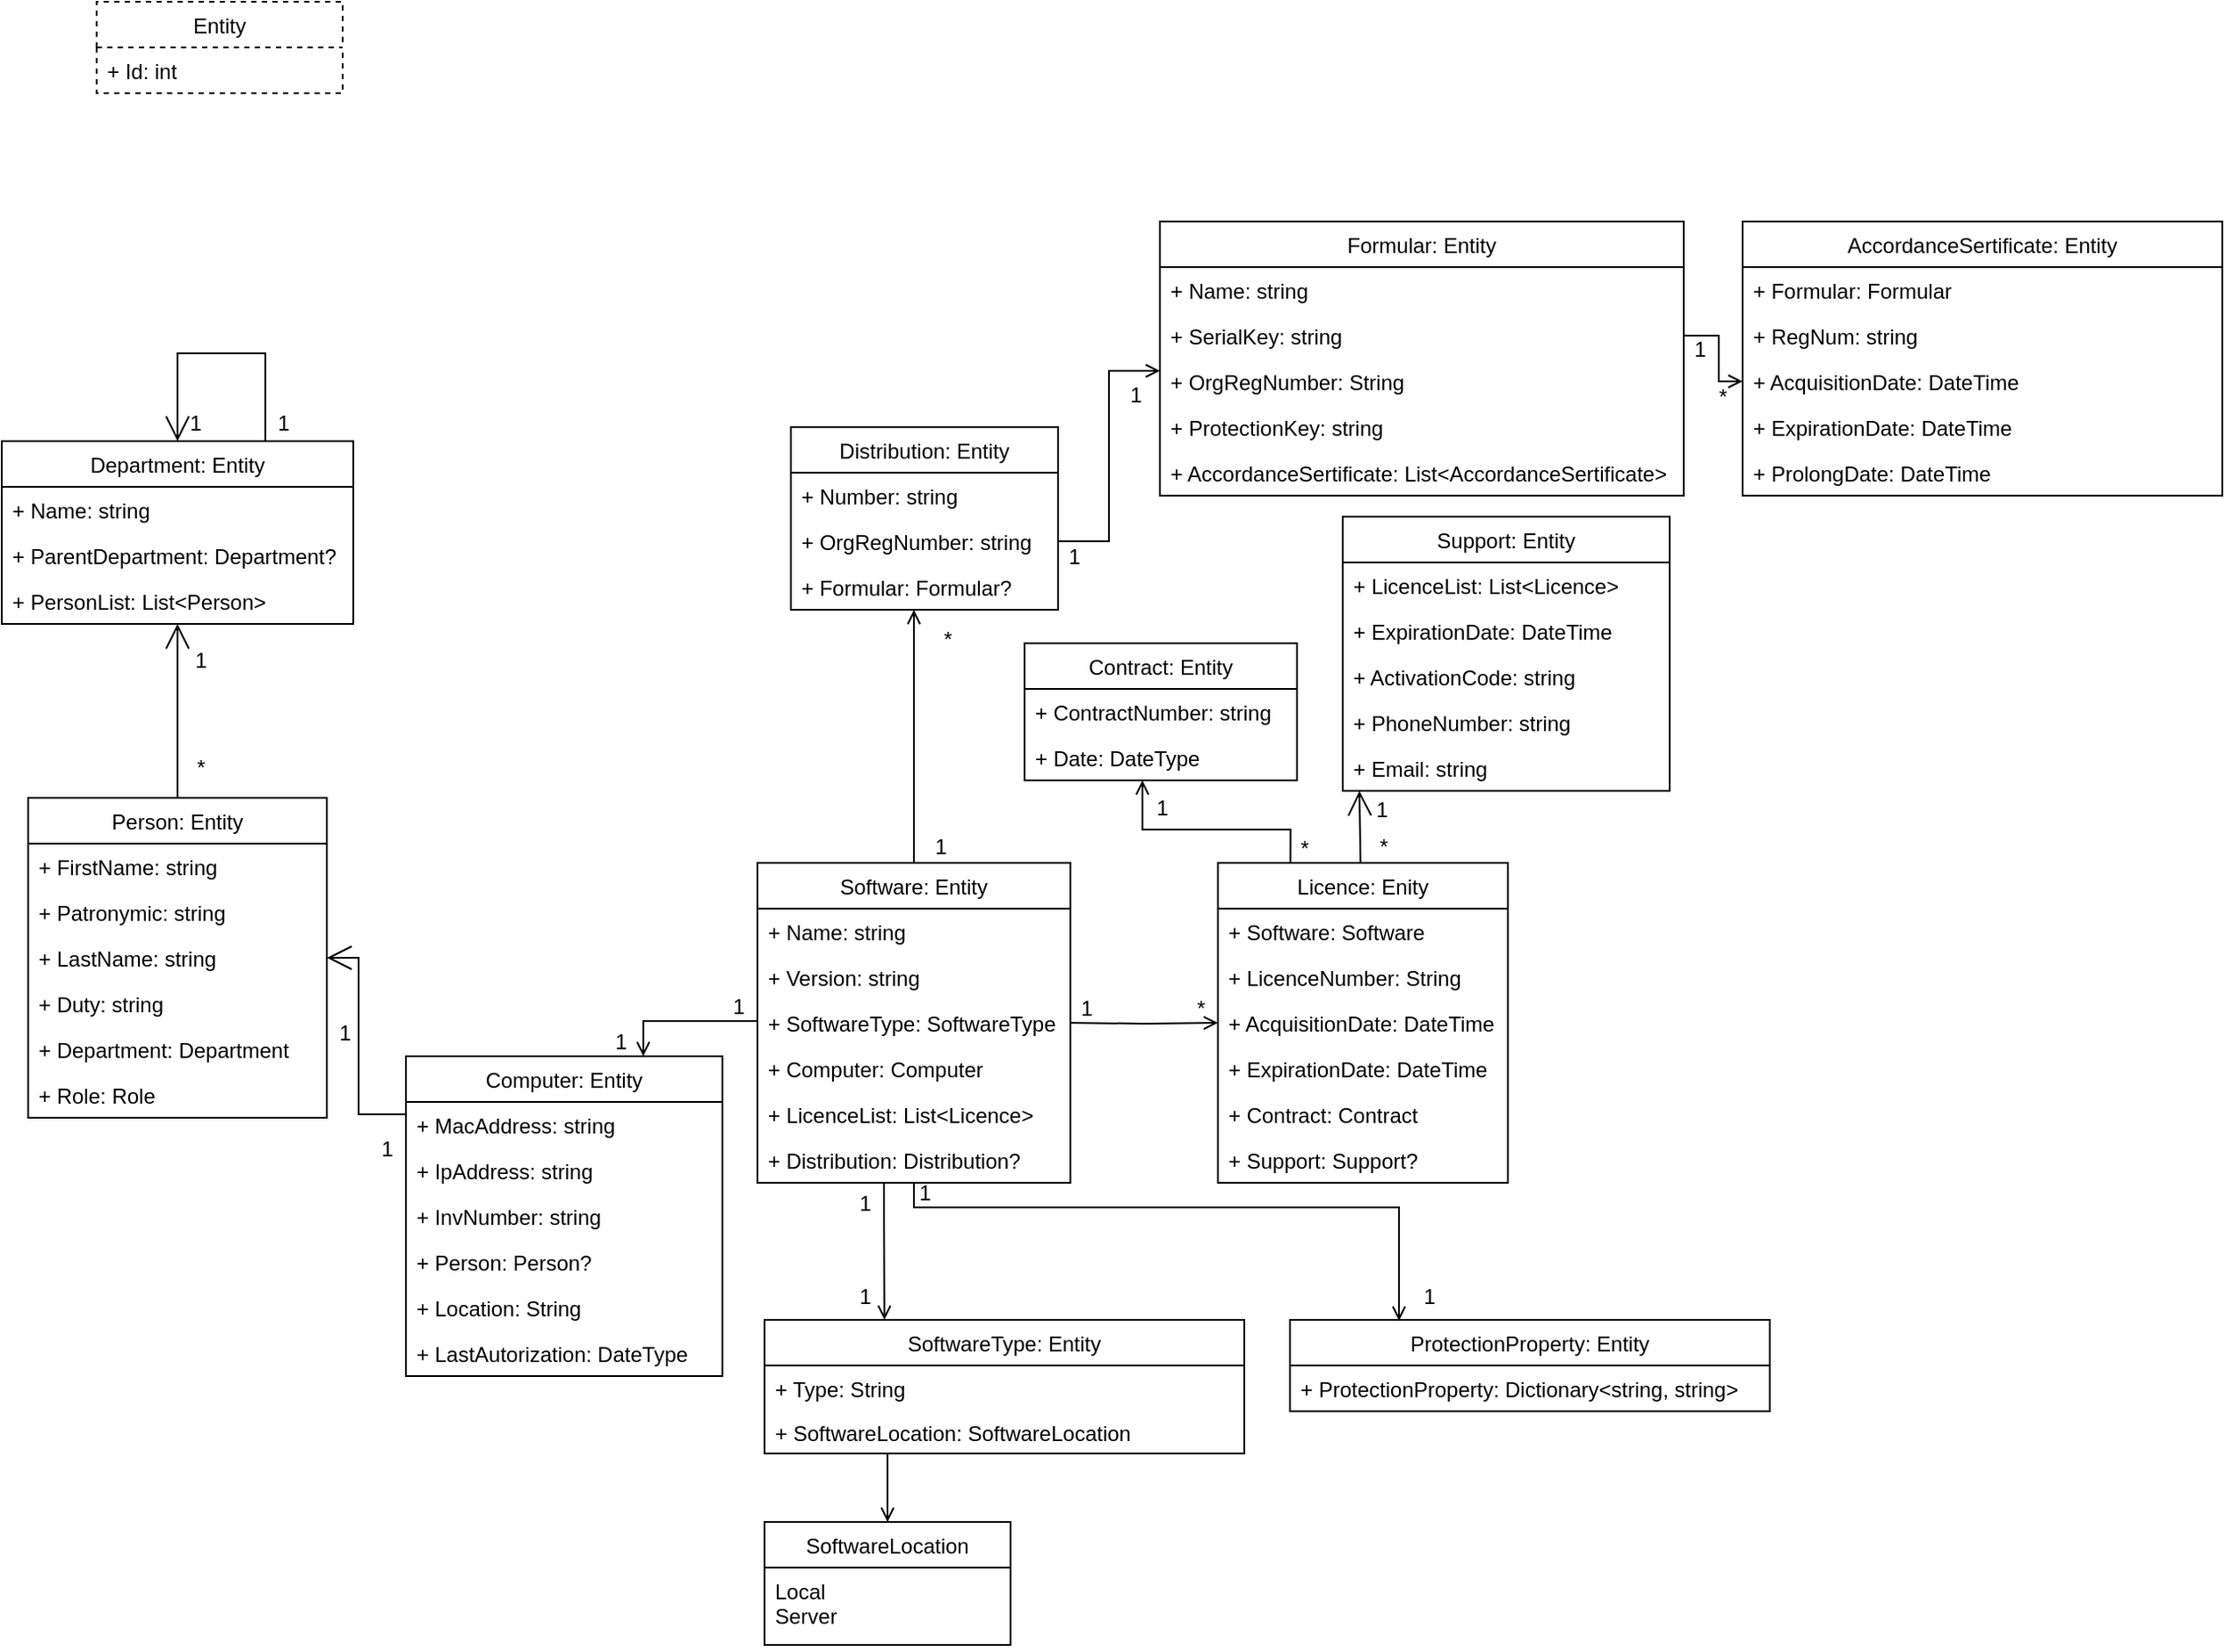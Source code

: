 <mxfile version="16.5.6" type="github">
  <diagram id="y8QH2Xs-EVp4dDAqNL8i" name="Page-1">
    <mxGraphModel dx="1185" dy="1807" grid="0" gridSize="10" guides="1" tooltips="1" connect="1" arrows="1" fold="1" page="1" pageScale="1" pageWidth="827" pageHeight="1169" math="0" shadow="0">
      <root>
        <mxCell id="0" />
        <mxCell id="1" parent="0" />
        <mxCell id="FjzVUKd9onfO_mUSDXpC-1" value="Entity" style="swimlane;fontStyle=0;childLayout=stackLayout;horizontal=1;startSize=26;fillColor=none;horizontalStack=0;resizeParent=1;resizeParentMax=0;resizeLast=0;collapsible=1;marginBottom=0;dashed=1;" parent="1" vertex="1">
          <mxGeometry x="114" y="-430" width="140" height="52" as="geometry" />
        </mxCell>
        <mxCell id="FjzVUKd9onfO_mUSDXpC-2" value="+ Id: int" style="text;strokeColor=none;fillColor=none;align=left;verticalAlign=top;spacingLeft=4;spacingRight=4;overflow=hidden;rotatable=0;points=[[0,0.5],[1,0.5]];portConstraint=eastwest;" parent="FjzVUKd9onfO_mUSDXpC-1" vertex="1">
          <mxGeometry y="26" width="140" height="26" as="geometry" />
        </mxCell>
        <mxCell id="FjzVUKd9onfO_mUSDXpC-9" value="Person: Entity" style="swimlane;fontStyle=0;childLayout=stackLayout;horizontal=1;startSize=26;fillColor=none;horizontalStack=0;resizeParent=1;resizeParentMax=0;resizeLast=0;collapsible=1;marginBottom=0;" parent="1" vertex="1">
          <mxGeometry x="75" y="23" width="170" height="182" as="geometry" />
        </mxCell>
        <mxCell id="FjzVUKd9onfO_mUSDXpC-10" value="+ FirstName: string&#xa;" style="text;strokeColor=none;fillColor=none;align=left;verticalAlign=top;spacingLeft=4;spacingRight=4;overflow=hidden;rotatable=0;points=[[0,0.5],[1,0.5]];portConstraint=eastwest;" parent="FjzVUKd9onfO_mUSDXpC-9" vertex="1">
          <mxGeometry y="26" width="170" height="26" as="geometry" />
        </mxCell>
        <mxCell id="BDBQeY_DdKFdNmqo1651-56" value="+ Patronymic: string" style="text;strokeColor=none;fillColor=none;align=left;verticalAlign=top;spacingLeft=4;spacingRight=4;overflow=hidden;rotatable=0;points=[[0,0.5],[1,0.5]];portConstraint=eastwest;" vertex="1" parent="FjzVUKd9onfO_mUSDXpC-9">
          <mxGeometry y="52" width="170" height="26" as="geometry" />
        </mxCell>
        <mxCell id="BDBQeY_DdKFdNmqo1651-55" value="+ LastName: string" style="text;strokeColor=none;fillColor=none;align=left;verticalAlign=top;spacingLeft=4;spacingRight=4;overflow=hidden;rotatable=0;points=[[0,0.5],[1,0.5]];portConstraint=eastwest;" vertex="1" parent="FjzVUKd9onfO_mUSDXpC-9">
          <mxGeometry y="78" width="170" height="26" as="geometry" />
        </mxCell>
        <mxCell id="BDBQeY_DdKFdNmqo1651-54" value="+ Duty: string" style="text;strokeColor=none;fillColor=none;align=left;verticalAlign=top;spacingLeft=4;spacingRight=4;overflow=hidden;rotatable=0;points=[[0,0.5],[1,0.5]];portConstraint=eastwest;" vertex="1" parent="FjzVUKd9onfO_mUSDXpC-9">
          <mxGeometry y="104" width="170" height="26" as="geometry" />
        </mxCell>
        <mxCell id="BDBQeY_DdKFdNmqo1651-58" value="+ Department: Department" style="text;strokeColor=none;fillColor=none;align=left;verticalAlign=top;spacingLeft=4;spacingRight=4;overflow=hidden;rotatable=0;points=[[0,0.5],[1,0.5]];portConstraint=eastwest;" vertex="1" parent="FjzVUKd9onfO_mUSDXpC-9">
          <mxGeometry y="130" width="170" height="26" as="geometry" />
        </mxCell>
        <mxCell id="BDBQeY_DdKFdNmqo1651-57" value="+ Role: Role" style="text;strokeColor=none;fillColor=none;align=left;verticalAlign=top;spacingLeft=4;spacingRight=4;overflow=hidden;rotatable=0;points=[[0,0.5],[1,0.5]];portConstraint=eastwest;" vertex="1" parent="FjzVUKd9onfO_mUSDXpC-9">
          <mxGeometry y="156" width="170" height="26" as="geometry" />
        </mxCell>
        <mxCell id="FjzVUKd9onfO_mUSDXpC-19" value="Computer: Entity" style="swimlane;fontStyle=0;childLayout=stackLayout;horizontal=1;startSize=26;fillColor=none;horizontalStack=0;resizeParent=1;resizeParentMax=0;resizeLast=0;collapsible=1;marginBottom=0;" parent="1" vertex="1">
          <mxGeometry x="290" y="170" width="180" height="182" as="geometry" />
        </mxCell>
        <mxCell id="FjzVUKd9onfO_mUSDXpC-20" value="+ MacAddress: string" style="text;strokeColor=none;fillColor=none;align=left;verticalAlign=top;spacingLeft=4;spacingRight=4;overflow=hidden;rotatable=0;points=[[0,0.5],[1,0.5]];portConstraint=eastwest;" parent="FjzVUKd9onfO_mUSDXpC-19" vertex="1">
          <mxGeometry y="26" width="180" height="26" as="geometry" />
        </mxCell>
        <mxCell id="BDBQeY_DdKFdNmqo1651-67" value="+ IpAddress: string" style="text;strokeColor=none;fillColor=none;align=left;verticalAlign=top;spacingLeft=4;spacingRight=4;overflow=hidden;rotatable=0;points=[[0,0.5],[1,0.5]];portConstraint=eastwest;" vertex="1" parent="FjzVUKd9onfO_mUSDXpC-19">
          <mxGeometry y="52" width="180" height="26" as="geometry" />
        </mxCell>
        <mxCell id="BDBQeY_DdKFdNmqo1651-66" value="+ InvNumber: string" style="text;strokeColor=none;fillColor=none;align=left;verticalAlign=top;spacingLeft=4;spacingRight=4;overflow=hidden;rotatable=0;points=[[0,0.5],[1,0.5]];portConstraint=eastwest;" vertex="1" parent="FjzVUKd9onfO_mUSDXpC-19">
          <mxGeometry y="78" width="180" height="26" as="geometry" />
        </mxCell>
        <mxCell id="BDBQeY_DdKFdNmqo1651-65" value="+ Person: Person?" style="text;strokeColor=none;fillColor=none;align=left;verticalAlign=top;spacingLeft=4;spacingRight=4;overflow=hidden;rotatable=0;points=[[0,0.5],[1,0.5]];portConstraint=eastwest;" vertex="1" parent="FjzVUKd9onfO_mUSDXpC-19">
          <mxGeometry y="104" width="180" height="26" as="geometry" />
        </mxCell>
        <mxCell id="BDBQeY_DdKFdNmqo1651-64" value="+ Location: String" style="text;strokeColor=none;fillColor=none;align=left;verticalAlign=top;spacingLeft=4;spacingRight=4;overflow=hidden;rotatable=0;points=[[0,0.5],[1,0.5]];portConstraint=eastwest;" vertex="1" parent="FjzVUKd9onfO_mUSDXpC-19">
          <mxGeometry y="130" width="180" height="26" as="geometry" />
        </mxCell>
        <mxCell id="BDBQeY_DdKFdNmqo1651-63" value="+ LastAutorization: DateType" style="text;strokeColor=none;fillColor=none;align=left;verticalAlign=top;spacingLeft=4;spacingRight=4;overflow=hidden;rotatable=0;points=[[0,0.5],[1,0.5]];portConstraint=eastwest;" vertex="1" parent="FjzVUKd9onfO_mUSDXpC-19">
          <mxGeometry y="156" width="180" height="26" as="geometry" />
        </mxCell>
        <mxCell id="FjzVUKd9onfO_mUSDXpC-21" value="Department: Entity" style="swimlane;fontStyle=0;childLayout=stackLayout;horizontal=1;startSize=26;fillColor=none;horizontalStack=0;resizeParent=1;resizeParentMax=0;resizeLast=0;collapsible=1;marginBottom=0;" parent="1" vertex="1">
          <mxGeometry x="60" y="-180" width="200" height="104" as="geometry" />
        </mxCell>
        <mxCell id="FjzVUKd9onfO_mUSDXpC-22" value="+ Name: string" style="text;strokeColor=none;fillColor=none;align=left;verticalAlign=top;spacingLeft=4;spacingRight=4;overflow=hidden;rotatable=0;points=[[0,0.5],[1,0.5]];portConstraint=eastwest;" parent="FjzVUKd9onfO_mUSDXpC-21" vertex="1">
          <mxGeometry y="26" width="200" height="26" as="geometry" />
        </mxCell>
        <mxCell id="BDBQeY_DdKFdNmqo1651-53" value="+ ParentDepartment: Department?" style="text;strokeColor=none;fillColor=none;align=left;verticalAlign=top;spacingLeft=4;spacingRight=4;overflow=hidden;rotatable=0;points=[[0,0.5],[1,0.5]];portConstraint=eastwest;" vertex="1" parent="FjzVUKd9onfO_mUSDXpC-21">
          <mxGeometry y="52" width="200" height="26" as="geometry" />
        </mxCell>
        <mxCell id="BDBQeY_DdKFdNmqo1651-52" value="+ PersonList: List&lt;Person&gt;" style="text;strokeColor=none;fillColor=none;align=left;verticalAlign=top;spacingLeft=4;spacingRight=4;overflow=hidden;rotatable=0;points=[[0,0.5],[1,0.5]];portConstraint=eastwest;" vertex="1" parent="FjzVUKd9onfO_mUSDXpC-21">
          <mxGeometry y="78" width="200" height="26" as="geometry" />
        </mxCell>
        <mxCell id="BDBQeY_DdKFdNmqo1651-5" value="" style="group" vertex="1" connectable="0" parent="1">
          <mxGeometry x="240" y="112" width="48.569" height="121.002" as="geometry" />
        </mxCell>
        <mxCell id="BDBQeY_DdKFdNmqo1651-2" value="" style="endArrow=open;endFill=1;endSize=12;html=1;rounded=0;" edge="1" parent="BDBQeY_DdKFdNmqo1651-5" target="FjzVUKd9onfO_mUSDXpC-9">
          <mxGeometry width="160" relative="1" as="geometry">
            <mxPoint x="50" y="91" as="sourcePoint" />
            <mxPoint x="28.571" y="37.306" as="targetPoint" />
            <Array as="points">
              <mxPoint x="23" y="91" />
              <mxPoint x="23" y="2" />
            </Array>
          </mxGeometry>
        </mxCell>
        <mxCell id="BDBQeY_DdKFdNmqo1651-3" value="1&lt;br&gt;" style="text;html=1;align=center;verticalAlign=middle;resizable=0;points=[];autosize=1;strokeColor=none;fillColor=none;" vertex="1" parent="BDBQeY_DdKFdNmqo1651-5">
          <mxGeometry x="5" y="35.0" width="20" height="20" as="geometry" />
        </mxCell>
        <mxCell id="BDBQeY_DdKFdNmqo1651-12" value="1" style="text;html=1;align=center;verticalAlign=middle;resizable=0;points=[];autosize=1;strokeColor=none;fillColor=none;" vertex="1" parent="BDBQeY_DdKFdNmqo1651-5">
          <mxGeometry x="28.569" y="101.002" width="20" height="20" as="geometry" />
        </mxCell>
        <mxCell id="BDBQeY_DdKFdNmqo1651-15" value="" style="group" vertex="1" connectable="0" parent="1">
          <mxGeometry x="158" y="-65" width="25" height="88" as="geometry" />
        </mxCell>
        <mxCell id="BDBQeY_DdKFdNmqo1651-13" value="*" style="text;html=1;align=center;verticalAlign=middle;resizable=0;points=[];autosize=1;strokeColor=none;fillColor=none;" vertex="1" parent="BDBQeY_DdKFdNmqo1651-15">
          <mxGeometry x="5" y="61.333" width="20" height="20" as="geometry" />
        </mxCell>
        <mxCell id="BDBQeY_DdKFdNmqo1651-14" value="1" style="text;html=1;align=center;verticalAlign=middle;resizable=0;points=[];autosize=1;strokeColor=none;fillColor=none;" vertex="1" parent="BDBQeY_DdKFdNmqo1651-15">
          <mxGeometry x="5" width="20" height="20" as="geometry" />
        </mxCell>
        <mxCell id="BDBQeY_DdKFdNmqo1651-26" value="" style="group" vertex="1" connectable="0" parent="1">
          <mxGeometry x="160" y="-230" width="70" height="50" as="geometry" />
        </mxCell>
        <mxCell id="BDBQeY_DdKFdNmqo1651-22" value="" style="endArrow=open;endFill=1;endSize=12;html=1;rounded=0;exitX=0.75;exitY=0;exitDx=0;exitDy=0;entryX=0.5;entryY=0;entryDx=0;entryDy=0;" edge="1" parent="BDBQeY_DdKFdNmqo1651-26" source="FjzVUKd9onfO_mUSDXpC-21" target="FjzVUKd9onfO_mUSDXpC-21">
          <mxGeometry width="160" relative="1" as="geometry">
            <mxPoint x="465" y="180" as="sourcePoint" />
            <mxPoint x="280" y="-60" as="targetPoint" />
            <Array as="points">
              <mxPoint x="50" />
              <mxPoint />
            </Array>
          </mxGeometry>
        </mxCell>
        <mxCell id="BDBQeY_DdKFdNmqo1651-23" value="1&lt;br&gt;" style="text;html=1;align=center;verticalAlign=middle;resizable=0;points=[];autosize=1;strokeColor=none;fillColor=none;" vertex="1" parent="BDBQeY_DdKFdNmqo1651-26">
          <mxGeometry x="50" y="30" width="20" height="20" as="geometry" />
        </mxCell>
        <mxCell id="BDBQeY_DdKFdNmqo1651-24" value="1" style="text;html=1;align=center;verticalAlign=middle;resizable=0;points=[];autosize=1;strokeColor=none;fillColor=none;" vertex="1" parent="BDBQeY_DdKFdNmqo1651-26">
          <mxGeometry y="30" width="20" height="20" as="geometry" />
        </mxCell>
        <mxCell id="BDBQeY_DdKFdNmqo1651-168" style="edgeStyle=orthogonalEdgeStyle;rounded=0;orthogonalLoop=1;jettySize=auto;html=1;entryX=0.25;entryY=0;entryDx=0;entryDy=0;startArrow=none;startFill=0;endArrow=open;endFill=0;" edge="1" parent="1" source="BDBQeY_DdKFdNmqo1651-32" target="BDBQeY_DdKFdNmqo1651-166">
          <mxGeometry relative="1" as="geometry">
            <Array as="points">
              <mxPoint x="562" y="264" />
              <mxPoint x="562" y="264" />
            </Array>
          </mxGeometry>
        </mxCell>
        <mxCell id="BDBQeY_DdKFdNmqo1651-175" style="edgeStyle=orthogonalEdgeStyle;rounded=0;orthogonalLoop=1;jettySize=auto;html=1;entryX=0.75;entryY=0;entryDx=0;entryDy=0;startArrow=none;startFill=0;endArrow=open;endFill=0;" edge="1" parent="1" source="BDBQeY_DdKFdNmqo1651-32" target="FjzVUKd9onfO_mUSDXpC-19">
          <mxGeometry relative="1" as="geometry">
            <Array as="points">
              <mxPoint x="425" y="150" />
            </Array>
          </mxGeometry>
        </mxCell>
        <mxCell id="BDBQeY_DdKFdNmqo1651-187" style="edgeStyle=orthogonalEdgeStyle;rounded=0;orthogonalLoop=1;jettySize=auto;html=1;startArrow=none;startFill=0;endArrow=open;endFill=0;" edge="1" parent="1" source="BDBQeY_DdKFdNmqo1651-32" target="BDBQeY_DdKFdNmqo1651-73">
          <mxGeometry relative="1" as="geometry">
            <Array as="points">
              <mxPoint x="579" y="-49" />
              <mxPoint x="579" y="-49" />
            </Array>
          </mxGeometry>
        </mxCell>
        <mxCell id="BDBQeY_DdKFdNmqo1651-32" value="Software: Entity" style="swimlane;fontStyle=0;childLayout=stackLayout;horizontal=1;startSize=26;fillColor=none;horizontalStack=0;resizeParent=1;resizeParentMax=0;resizeLast=0;collapsible=1;marginBottom=0;" vertex="1" parent="1">
          <mxGeometry x="490" y="60" width="178" height="182" as="geometry" />
        </mxCell>
        <mxCell id="BDBQeY_DdKFdNmqo1651-42" value="+ Name: string    " style="text;strokeColor=none;fillColor=none;align=left;verticalAlign=middle;spacingLeft=4;spacingRight=4;overflow=hidden;rotatable=0;points=[[0,0.5],[1,0.5]];portConstraint=eastwest;" vertex="1" parent="BDBQeY_DdKFdNmqo1651-32">
          <mxGeometry y="26" width="178" height="26" as="geometry" />
        </mxCell>
        <mxCell id="BDBQeY_DdKFdNmqo1651-45" value="+ Version: string" style="text;strokeColor=none;fillColor=none;align=left;verticalAlign=middle;spacingLeft=4;spacingRight=4;overflow=hidden;rotatable=0;points=[[0,0.5],[1,0.5]];portConstraint=eastwest;" vertex="1" parent="BDBQeY_DdKFdNmqo1651-32">
          <mxGeometry y="52" width="178" height="26" as="geometry" />
        </mxCell>
        <mxCell id="BDBQeY_DdKFdNmqo1651-108" value="+ SoftwareType: SoftwareType" style="text;strokeColor=none;fillColor=none;align=left;verticalAlign=middle;spacingLeft=4;spacingRight=4;overflow=hidden;rotatable=0;points=[[0,0.5],[1,0.5]];portConstraint=eastwest;" vertex="1" parent="BDBQeY_DdKFdNmqo1651-32">
          <mxGeometry y="78" width="178" height="26" as="geometry" />
        </mxCell>
        <mxCell id="BDBQeY_DdKFdNmqo1651-183" value="+ Computer: Computer" style="text;strokeColor=none;fillColor=none;align=left;verticalAlign=middle;spacingLeft=4;spacingRight=4;overflow=hidden;rotatable=0;points=[[0,0.5],[1,0.5]];portConstraint=eastwest;" vertex="1" parent="BDBQeY_DdKFdNmqo1651-32">
          <mxGeometry y="104" width="178" height="26" as="geometry" />
        </mxCell>
        <mxCell id="BDBQeY_DdKFdNmqo1651-102" value="+ LicenceList: List&lt;Licence&gt; " style="text;strokeColor=none;fillColor=none;align=left;verticalAlign=middle;spacingLeft=4;spacingRight=4;overflow=hidden;rotatable=0;points=[[0,0.5],[1,0.5]];portConstraint=eastwest;" vertex="1" parent="BDBQeY_DdKFdNmqo1651-32">
          <mxGeometry y="130" width="178" height="26" as="geometry" />
        </mxCell>
        <mxCell id="BDBQeY_DdKFdNmqo1651-72" value="+ Distribution: Distribution?" style="text;strokeColor=none;fillColor=none;align=left;verticalAlign=middle;spacingLeft=4;spacingRight=4;overflow=hidden;rotatable=0;points=[[0,0.5],[1,0.5]];portConstraint=eastwest;" vertex="1" parent="BDBQeY_DdKFdNmqo1651-32">
          <mxGeometry y="156" width="178" height="26" as="geometry" />
        </mxCell>
        <mxCell id="BDBQeY_DdKFdNmqo1651-46" value="Contract: Entity" style="swimlane;fontStyle=0;childLayout=stackLayout;horizontal=1;startSize=26;fillColor=none;horizontalStack=0;resizeParent=1;resizeParentMax=0;resizeLast=0;collapsible=1;marginBottom=0;" vertex="1" parent="1">
          <mxGeometry x="642" y="-65" width="155" height="78" as="geometry" />
        </mxCell>
        <mxCell id="BDBQeY_DdKFdNmqo1651-47" value="+ ContractNumber: string" style="text;strokeColor=none;fillColor=none;align=left;verticalAlign=top;spacingLeft=4;spacingRight=4;overflow=hidden;rotatable=0;points=[[0,0.5],[1,0.5]];portConstraint=eastwest;" vertex="1" parent="BDBQeY_DdKFdNmqo1651-46">
          <mxGeometry y="26" width="155" height="26" as="geometry" />
        </mxCell>
        <mxCell id="BDBQeY_DdKFdNmqo1651-48" value="+ Date: DateType" style="text;strokeColor=none;fillColor=none;align=left;verticalAlign=top;spacingLeft=4;spacingRight=4;overflow=hidden;rotatable=0;points=[[0,0.5],[1,0.5]];portConstraint=eastwest;" vertex="1" parent="BDBQeY_DdKFdNmqo1651-46">
          <mxGeometry y="52" width="155" height="26" as="geometry" />
        </mxCell>
        <mxCell id="BDBQeY_DdKFdNmqo1651-10" value="" style="endArrow=open;endFill=1;endSize=12;html=1;rounded=0;exitX=0.5;exitY=0;exitDx=0;exitDy=0;" edge="1" parent="1" source="FjzVUKd9onfO_mUSDXpC-9" target="FjzVUKd9onfO_mUSDXpC-21">
          <mxGeometry width="160" relative="1" as="geometry">
            <mxPoint x="340" y="200" as="sourcePoint" />
            <mxPoint x="155" y="-28" as="targetPoint" />
            <Array as="points" />
          </mxGeometry>
        </mxCell>
        <mxCell id="BDBQeY_DdKFdNmqo1651-68" value="Support: Entity" style="swimlane;fontStyle=0;childLayout=stackLayout;horizontal=1;startSize=26;fillColor=none;horizontalStack=0;resizeParent=1;resizeParentMax=0;resizeLast=0;collapsible=1;marginBottom=0;" vertex="1" parent="1">
          <mxGeometry x="823" y="-137" width="186" height="156" as="geometry" />
        </mxCell>
        <mxCell id="BDBQeY_DdKFdNmqo1651-186" value="+ LicenceList: List&lt;Licence&gt;" style="text;strokeColor=none;fillColor=none;align=left;verticalAlign=top;spacingLeft=4;spacingRight=4;overflow=hidden;rotatable=0;points=[[0,0.5],[1,0.5]];portConstraint=eastwest;" vertex="1" parent="BDBQeY_DdKFdNmqo1651-68">
          <mxGeometry y="26" width="186" height="26" as="geometry" />
        </mxCell>
        <mxCell id="BDBQeY_DdKFdNmqo1651-69" value="+ ExpirationDate: DateTime" style="text;strokeColor=none;fillColor=none;align=left;verticalAlign=top;spacingLeft=4;spacingRight=4;overflow=hidden;rotatable=0;points=[[0,0.5],[1,0.5]];portConstraint=eastwest;" vertex="1" parent="BDBQeY_DdKFdNmqo1651-68">
          <mxGeometry y="52" width="186" height="26" as="geometry" />
        </mxCell>
        <mxCell id="BDBQeY_DdKFdNmqo1651-70" value="+ ActivationCode: string" style="text;strokeColor=none;fillColor=none;align=left;verticalAlign=top;spacingLeft=4;spacingRight=4;overflow=hidden;rotatable=0;points=[[0,0.5],[1,0.5]];portConstraint=eastwest;" vertex="1" parent="BDBQeY_DdKFdNmqo1651-68">
          <mxGeometry y="78" width="186" height="26" as="geometry" />
        </mxCell>
        <mxCell id="BDBQeY_DdKFdNmqo1651-71" value="+ PhoneNumber: string" style="text;strokeColor=none;fillColor=none;align=left;verticalAlign=top;spacingLeft=4;spacingRight=4;overflow=hidden;rotatable=0;points=[[0,0.5],[1,0.5]];portConstraint=eastwest;" vertex="1" parent="BDBQeY_DdKFdNmqo1651-68">
          <mxGeometry y="104" width="186" height="26" as="geometry" />
        </mxCell>
        <mxCell id="BDBQeY_DdKFdNmqo1651-109" value="+ Email: string" style="text;strokeColor=none;fillColor=none;align=left;verticalAlign=top;spacingLeft=4;spacingRight=4;overflow=hidden;rotatable=0;points=[[0,0.5],[1,0.5]];portConstraint=eastwest;" vertex="1" parent="BDBQeY_DdKFdNmqo1651-68">
          <mxGeometry y="130" width="186" height="26" as="geometry" />
        </mxCell>
        <mxCell id="BDBQeY_DdKFdNmqo1651-73" value="Distribution: Entity" style="swimlane;fontStyle=0;childLayout=stackLayout;horizontal=1;startSize=26;fillColor=none;horizontalStack=0;resizeParent=1;resizeParentMax=0;resizeLast=0;collapsible=1;marginBottom=0;" vertex="1" parent="1">
          <mxGeometry x="509" y="-188" width="152" height="104" as="geometry" />
        </mxCell>
        <mxCell id="BDBQeY_DdKFdNmqo1651-74" value="+ Number: string" style="text;strokeColor=none;fillColor=none;align=left;verticalAlign=top;spacingLeft=4;spacingRight=4;overflow=hidden;rotatable=0;points=[[0,0.5],[1,0.5]];portConstraint=eastwest;" vertex="1" parent="BDBQeY_DdKFdNmqo1651-73">
          <mxGeometry y="26" width="152" height="26" as="geometry" />
        </mxCell>
        <mxCell id="BDBQeY_DdKFdNmqo1651-75" value="+ OrgRegNumber: string" style="text;strokeColor=none;fillColor=none;align=left;verticalAlign=top;spacingLeft=4;spacingRight=4;overflow=hidden;rotatable=0;points=[[0,0.5],[1,0.5]];portConstraint=eastwest;" vertex="1" parent="BDBQeY_DdKFdNmqo1651-73">
          <mxGeometry y="52" width="152" height="26" as="geometry" />
        </mxCell>
        <mxCell id="BDBQeY_DdKFdNmqo1651-76" value="+ Formular: Formular?" style="text;strokeColor=none;fillColor=none;align=left;verticalAlign=top;spacingLeft=4;spacingRight=4;overflow=hidden;rotatable=0;points=[[0,0.5],[1,0.5]];portConstraint=eastwest;" vertex="1" parent="BDBQeY_DdKFdNmqo1651-73">
          <mxGeometry y="78" width="152" height="26" as="geometry" />
        </mxCell>
        <mxCell id="BDBQeY_DdKFdNmqo1651-78" value="Formular: Entity" style="swimlane;fontStyle=0;childLayout=stackLayout;horizontal=1;startSize=26;fillColor=none;horizontalStack=0;resizeParent=1;resizeParentMax=0;resizeLast=0;collapsible=1;marginBottom=0;" vertex="1" parent="1">
          <mxGeometry x="719" y="-305" width="298" height="156" as="geometry" />
        </mxCell>
        <mxCell id="BDBQeY_DdKFdNmqo1651-79" value="+ Name: string" style="text;strokeColor=none;fillColor=none;align=left;verticalAlign=top;spacingLeft=4;spacingRight=4;overflow=hidden;rotatable=0;points=[[0,0.5],[1,0.5]];portConstraint=eastwest;" vertex="1" parent="BDBQeY_DdKFdNmqo1651-78">
          <mxGeometry y="26" width="298" height="26" as="geometry" />
        </mxCell>
        <mxCell id="BDBQeY_DdKFdNmqo1651-80" value="+ SerialKey: string " style="text;strokeColor=none;fillColor=none;align=left;verticalAlign=top;spacingLeft=4;spacingRight=4;overflow=hidden;rotatable=0;points=[[0,0.5],[1,0.5]];portConstraint=eastwest;" vertex="1" parent="BDBQeY_DdKFdNmqo1651-78">
          <mxGeometry y="52" width="298" height="26" as="geometry" />
        </mxCell>
        <mxCell id="BDBQeY_DdKFdNmqo1651-83" value="+ OrgRegNumber: String" style="text;strokeColor=none;fillColor=none;align=left;verticalAlign=top;spacingLeft=4;spacingRight=4;overflow=hidden;rotatable=0;points=[[0,0.5],[1,0.5]];portConstraint=eastwest;" vertex="1" parent="BDBQeY_DdKFdNmqo1651-78">
          <mxGeometry y="78" width="298" height="26" as="geometry" />
        </mxCell>
        <mxCell id="BDBQeY_DdKFdNmqo1651-82" value="+ ProtectionKey: string" style="text;strokeColor=none;fillColor=none;align=left;verticalAlign=top;spacingLeft=4;spacingRight=4;overflow=hidden;rotatable=0;points=[[0,0.5],[1,0.5]];portConstraint=eastwest;" vertex="1" parent="BDBQeY_DdKFdNmqo1651-78">
          <mxGeometry y="104" width="298" height="26" as="geometry" />
        </mxCell>
        <mxCell id="BDBQeY_DdKFdNmqo1651-81" value="+ AccordanceSertificate: List&lt;AccordanceSertificate&gt;" style="text;strokeColor=none;fillColor=none;align=left;verticalAlign=top;spacingLeft=4;spacingRight=4;overflow=hidden;rotatable=0;points=[[0,0.5],[1,0.5]];portConstraint=eastwest;" vertex="1" parent="BDBQeY_DdKFdNmqo1651-78">
          <mxGeometry y="130" width="298" height="26" as="geometry" />
        </mxCell>
        <mxCell id="BDBQeY_DdKFdNmqo1651-123" style="edgeStyle=orthogonalEdgeStyle;rounded=0;orthogonalLoop=1;jettySize=auto;html=1;exitX=0.25;exitY=0;exitDx=0;exitDy=0;endArrow=open;endFill=0;" edge="1" parent="1" source="BDBQeY_DdKFdNmqo1651-84" target="BDBQeY_DdKFdNmqo1651-46">
          <mxGeometry relative="1" as="geometry">
            <Array as="points">
              <mxPoint x="793" y="41" />
              <mxPoint x="709" y="41" />
            </Array>
          </mxGeometry>
        </mxCell>
        <mxCell id="BDBQeY_DdKFdNmqo1651-84" value="Licence: Enity" style="swimlane;fontStyle=0;childLayout=stackLayout;horizontal=1;startSize=26;fillColor=none;horizontalStack=0;resizeParent=1;resizeParentMax=0;resizeLast=0;collapsible=1;marginBottom=0;" vertex="1" parent="1">
          <mxGeometry x="752" y="60" width="165" height="182" as="geometry" />
        </mxCell>
        <mxCell id="BDBQeY_DdKFdNmqo1651-103" value="+ Software: Software" style="text;strokeColor=none;fillColor=none;align=left;verticalAlign=middle;spacingLeft=4;spacingRight=4;overflow=hidden;rotatable=0;points=[[0,0.5],[1,0.5]];portConstraint=eastwest;" vertex="1" parent="BDBQeY_DdKFdNmqo1651-84">
          <mxGeometry y="26" width="165" height="26" as="geometry" />
        </mxCell>
        <mxCell id="BDBQeY_DdKFdNmqo1651-88" value="+ LicenceNumber: String" style="text;strokeColor=none;fillColor=none;align=left;verticalAlign=middle;spacingLeft=4;spacingRight=4;overflow=hidden;rotatable=0;points=[[0,0.5],[1,0.5]];portConstraint=eastwest;" vertex="1" parent="BDBQeY_DdKFdNmqo1651-84">
          <mxGeometry y="52" width="165" height="26" as="geometry" />
        </mxCell>
        <mxCell id="BDBQeY_DdKFdNmqo1651-89" value="+ AcquisitionDate: DateTime" style="text;strokeColor=none;fillColor=none;align=left;verticalAlign=middle;spacingLeft=4;spacingRight=4;overflow=hidden;rotatable=0;points=[[0,0.5],[1,0.5]];portConstraint=eastwest;" vertex="1" parent="BDBQeY_DdKFdNmqo1651-84">
          <mxGeometry y="78" width="165" height="26" as="geometry" />
        </mxCell>
        <mxCell id="BDBQeY_DdKFdNmqo1651-90" value="+ ExpirationDate: DateTime" style="text;strokeColor=none;fillColor=none;align=left;verticalAlign=middle;spacingLeft=4;spacingRight=4;overflow=hidden;rotatable=0;points=[[0,0.5],[1,0.5]];portConstraint=eastwest;" vertex="1" parent="BDBQeY_DdKFdNmqo1651-84">
          <mxGeometry y="104" width="165" height="26" as="geometry" />
        </mxCell>
        <mxCell id="BDBQeY_DdKFdNmqo1651-91" value="+ Contract: Contract" style="text;strokeColor=none;fillColor=none;align=left;verticalAlign=middle;spacingLeft=4;spacingRight=4;overflow=hidden;rotatable=0;points=[[0,0.5],[1,0.5]];portConstraint=eastwest;" vertex="1" parent="BDBQeY_DdKFdNmqo1651-84">
          <mxGeometry y="130" width="165" height="26" as="geometry" />
        </mxCell>
        <mxCell id="BDBQeY_DdKFdNmqo1651-110" value="+ Support: Support?" style="text;strokeColor=none;fillColor=none;align=left;verticalAlign=middle;spacingLeft=4;spacingRight=4;overflow=hidden;rotatable=0;points=[[0,0.5],[1,0.5]];portConstraint=eastwest;" vertex="1" parent="BDBQeY_DdKFdNmqo1651-84">
          <mxGeometry y="156" width="165" height="26" as="geometry" />
        </mxCell>
        <mxCell id="BDBQeY_DdKFdNmqo1651-105" value="SoftwareLocation" style="swimlane;fontStyle=0;childLayout=stackLayout;horizontal=1;startSize=26;fillColor=none;horizontalStack=0;resizeParent=1;resizeParentMax=0;resizeLast=0;collapsible=1;marginBottom=0;" vertex="1" parent="1">
          <mxGeometry x="494" y="435" width="140" height="70" as="geometry" />
        </mxCell>
        <mxCell id="BDBQeY_DdKFdNmqo1651-106" value="Local&#xa;Server" style="text;strokeColor=none;fillColor=none;align=left;verticalAlign=top;spacingLeft=4;spacingRight=4;overflow=hidden;rotatable=0;points=[[0,0.5],[1,0.5]];portConstraint=eastwest;" vertex="1" parent="BDBQeY_DdKFdNmqo1651-105">
          <mxGeometry y="26" width="140" height="44" as="geometry" />
        </mxCell>
        <mxCell id="BDBQeY_DdKFdNmqo1651-117" value="" style="group" vertex="1" connectable="0" parent="1">
          <mxGeometry x="836" y="21" width="18" height="39" as="geometry" />
        </mxCell>
        <mxCell id="BDBQeY_DdKFdNmqo1651-112" value="" style="endArrow=open;endFill=1;endSize=12;html=1;rounded=0;entryX=0.051;entryY=1;entryDx=0;entryDy=0;entryPerimeter=0;" edge="1" parent="BDBQeY_DdKFdNmqo1651-117" source="BDBQeY_DdKFdNmqo1651-84" target="BDBQeY_DdKFdNmqo1651-109">
          <mxGeometry width="160" relative="1" as="geometry">
            <mxPoint x="82" y="39" as="sourcePoint" />
            <mxPoint x="194.571" y="60.306" as="targetPoint" />
            <Array as="points" />
          </mxGeometry>
        </mxCell>
        <mxCell id="BDBQeY_DdKFdNmqo1651-115" value="1" style="text;html=1;align=center;verticalAlign=middle;resizable=0;points=[];autosize=1;strokeColor=none;fillColor=none;" vertex="1" parent="BDBQeY_DdKFdNmqo1651-117">
          <mxGeometry width="17" height="18" as="geometry" />
        </mxCell>
        <mxCell id="BDBQeY_DdKFdNmqo1651-116" value="*" style="text;html=1;align=center;verticalAlign=middle;resizable=0;points=[];autosize=1;strokeColor=none;fillColor=none;" vertex="1" parent="BDBQeY_DdKFdNmqo1651-117">
          <mxGeometry x="2" y="21" width="15" height="18" as="geometry" />
        </mxCell>
        <mxCell id="BDBQeY_DdKFdNmqo1651-124" value="1" style="text;html=1;align=center;verticalAlign=middle;resizable=0;points=[];autosize=1;strokeColor=none;fillColor=none;" vertex="1" parent="1">
          <mxGeometry x="711" y="20" width="17" height="18" as="geometry" />
        </mxCell>
        <mxCell id="BDBQeY_DdKFdNmqo1651-125" value="*" style="text;html=1;align=center;verticalAlign=middle;resizable=0;points=[];autosize=1;strokeColor=none;fillColor=none;" vertex="1" parent="1">
          <mxGeometry x="793" y="43" width="15" height="18" as="geometry" />
        </mxCell>
        <mxCell id="BDBQeY_DdKFdNmqo1651-129" style="edgeStyle=orthogonalEdgeStyle;rounded=0;orthogonalLoop=1;jettySize=auto;html=1;endArrow=open;endFill=0;" edge="1" parent="1" target="BDBQeY_DdKFdNmqo1651-84">
          <mxGeometry relative="1" as="geometry">
            <mxPoint x="668" y="151" as="sourcePoint" />
          </mxGeometry>
        </mxCell>
        <mxCell id="BDBQeY_DdKFdNmqo1651-130" value="*" style="text;html=1;align=center;verticalAlign=middle;resizable=0;points=[];autosize=1;strokeColor=none;fillColor=none;" vertex="1" parent="1">
          <mxGeometry x="734" y="134" width="15" height="18" as="geometry" />
        </mxCell>
        <mxCell id="BDBQeY_DdKFdNmqo1651-131" value="1" style="text;html=1;align=center;verticalAlign=middle;resizable=0;points=[];autosize=1;strokeColor=none;fillColor=none;" vertex="1" parent="1">
          <mxGeometry x="668" y="134" width="17" height="18" as="geometry" />
        </mxCell>
        <mxCell id="BDBQeY_DdKFdNmqo1651-136" style="edgeStyle=orthogonalEdgeStyle;rounded=0;orthogonalLoop=1;jettySize=auto;html=1;entryX=0;entryY=0.5;entryDx=0;entryDy=0;endArrow=open;endFill=0;" edge="1" parent="1" source="BDBQeY_DdKFdNmqo1651-80" target="BDBQeY_DdKFdNmqo1651-151">
          <mxGeometry relative="1" as="geometry">
            <mxPoint x="1039" y="345" as="targetPoint" />
          </mxGeometry>
        </mxCell>
        <mxCell id="BDBQeY_DdKFdNmqo1651-137" style="edgeStyle=orthogonalEdgeStyle;rounded=0;orthogonalLoop=1;jettySize=auto;html=1;endArrow=open;endFill=0;entryX=0;entryY=0.269;entryDx=0;entryDy=0;entryPerimeter=0;" edge="1" parent="1" source="BDBQeY_DdKFdNmqo1651-75" target="BDBQeY_DdKFdNmqo1651-83">
          <mxGeometry relative="1" as="geometry">
            <mxPoint x="707" y="365" as="targetPoint" />
          </mxGeometry>
        </mxCell>
        <mxCell id="BDBQeY_DdKFdNmqo1651-140" value="*" style="text;html=1;align=center;verticalAlign=middle;resizable=0;points=[];autosize=1;strokeColor=none;fillColor=none;" vertex="1" parent="1">
          <mxGeometry x="590" y="-76" width="15" height="18" as="geometry" />
        </mxCell>
        <mxCell id="BDBQeY_DdKFdNmqo1651-142" value="1" style="text;html=1;align=center;verticalAlign=middle;resizable=0;points=[];autosize=1;strokeColor=none;fillColor=none;" vertex="1" parent="1">
          <mxGeometry x="585" y="42" width="17" height="18" as="geometry" />
        </mxCell>
        <mxCell id="BDBQeY_DdKFdNmqo1651-143" value="1" style="text;html=1;align=center;verticalAlign=middle;resizable=0;points=[];autosize=1;strokeColor=none;fillColor=none;" vertex="1" parent="1">
          <mxGeometry x="1017" y="-241" width="17" height="18" as="geometry" />
        </mxCell>
        <mxCell id="BDBQeY_DdKFdNmqo1651-144" value="*" style="text;html=1;align=center;verticalAlign=middle;resizable=0;points=[];autosize=1;strokeColor=none;fillColor=none;" vertex="1" parent="1">
          <mxGeometry x="1031" y="-214" width="15" height="18" as="geometry" />
        </mxCell>
        <mxCell id="BDBQeY_DdKFdNmqo1651-145" value="AccordanceSertificate: Entity" style="swimlane;fontStyle=0;childLayout=stackLayout;horizontal=1;startSize=26;fillColor=none;horizontalStack=0;resizeParent=1;resizeParentMax=0;resizeLast=0;collapsible=1;marginBottom=0;" vertex="1" parent="1">
          <mxGeometry x="1050.5" y="-305" width="273" height="156" as="geometry" />
        </mxCell>
        <mxCell id="BDBQeY_DdKFdNmqo1651-154" value="+ Formular: Formular" style="text;strokeColor=none;fillColor=none;align=left;verticalAlign=top;spacingLeft=4;spacingRight=4;overflow=hidden;rotatable=0;points=[[0,0.5],[1,0.5]];portConstraint=eastwest;" vertex="1" parent="BDBQeY_DdKFdNmqo1651-145">
          <mxGeometry y="26" width="273" height="26" as="geometry" />
        </mxCell>
        <mxCell id="BDBQeY_DdKFdNmqo1651-146" value="+ RegNum: string" style="text;strokeColor=none;fillColor=none;align=left;verticalAlign=top;spacingLeft=4;spacingRight=4;overflow=hidden;rotatable=0;points=[[0,0.5],[1,0.5]];portConstraint=eastwest;" vertex="1" parent="BDBQeY_DdKFdNmqo1651-145">
          <mxGeometry y="52" width="273" height="26" as="geometry" />
        </mxCell>
        <mxCell id="BDBQeY_DdKFdNmqo1651-151" value="+ AcquisitionDate: DateTime" style="text;strokeColor=none;fillColor=none;align=left;verticalAlign=top;spacingLeft=4;spacingRight=4;overflow=hidden;rotatable=0;points=[[0,0.5],[1,0.5]];portConstraint=eastwest;" vertex="1" parent="BDBQeY_DdKFdNmqo1651-145">
          <mxGeometry y="78" width="273" height="26" as="geometry" />
        </mxCell>
        <mxCell id="BDBQeY_DdKFdNmqo1651-152" value="+ ExpirationDate: DateTime" style="text;strokeColor=none;fillColor=none;align=left;verticalAlign=top;spacingLeft=4;spacingRight=4;overflow=hidden;rotatable=0;points=[[0,0.5],[1,0.5]];portConstraint=eastwest;" vertex="1" parent="BDBQeY_DdKFdNmqo1651-145">
          <mxGeometry y="104" width="273" height="26" as="geometry" />
        </mxCell>
        <mxCell id="BDBQeY_DdKFdNmqo1651-153" value="+ ProlongDate: DateTime" style="text;strokeColor=none;fillColor=none;align=left;verticalAlign=top;spacingLeft=4;spacingRight=4;overflow=hidden;rotatable=0;points=[[0,0.5],[1,0.5]];portConstraint=eastwest;" vertex="1" parent="BDBQeY_DdKFdNmqo1651-145">
          <mxGeometry y="130" width="273" height="26" as="geometry" />
        </mxCell>
        <mxCell id="BDBQeY_DdKFdNmqo1651-162" style="edgeStyle=orthogonalEdgeStyle;rounded=0;orthogonalLoop=1;jettySize=auto;html=1;entryX=0.23;entryY=0.01;entryDx=0;entryDy=0;endArrow=open;endFill=0;startArrow=none;startFill=0;entryPerimeter=0;" edge="1" parent="1" source="BDBQeY_DdKFdNmqo1651-72" target="BDBQeY_DdKFdNmqo1651-164">
          <mxGeometry relative="1" as="geometry">
            <mxPoint x="1107.227" y="212.988" as="targetPoint" />
            <Array as="points">
              <mxPoint x="579" y="256" />
              <mxPoint x="855" y="256" />
              <mxPoint x="855" y="321" />
            </Array>
          </mxGeometry>
        </mxCell>
        <mxCell id="BDBQeY_DdKFdNmqo1651-164" value="ProtectionProperty: Entity" style="swimlane;fontStyle=0;childLayout=stackLayout;horizontal=1;startSize=26;fillColor=none;horizontalStack=0;resizeParent=1;resizeParentMax=0;resizeLast=0;collapsible=1;marginBottom=0;" vertex="1" parent="1">
          <mxGeometry x="793" y="320" width="273" height="52" as="geometry" />
        </mxCell>
        <mxCell id="BDBQeY_DdKFdNmqo1651-165" value="+ ProtectionProperty: Dictionary&lt;string, string&gt;" style="text;strokeColor=none;fillColor=none;align=left;verticalAlign=top;spacingLeft=4;spacingRight=4;overflow=hidden;rotatable=0;points=[[0,0.5],[1,0.5]];portConstraint=eastwest;" vertex="1" parent="BDBQeY_DdKFdNmqo1651-164">
          <mxGeometry y="26" width="273" height="26" as="geometry" />
        </mxCell>
        <mxCell id="BDBQeY_DdKFdNmqo1651-166" value="SoftwareType: Entity" style="swimlane;fontStyle=0;childLayout=stackLayout;horizontal=1;startSize=26;fillColor=none;horizontalStack=0;resizeParent=1;resizeParentMax=0;resizeLast=0;collapsible=1;marginBottom=0;" vertex="1" parent="1">
          <mxGeometry x="494" y="320" width="273" height="76" as="geometry" />
        </mxCell>
        <mxCell id="BDBQeY_DdKFdNmqo1651-167" value="+ Type: String" style="text;strokeColor=none;fillColor=none;align=left;verticalAlign=top;spacingLeft=4;spacingRight=4;overflow=hidden;rotatable=0;points=[[0,0.5],[1,0.5]];portConstraint=eastwest;" vertex="1" parent="BDBQeY_DdKFdNmqo1651-166">
          <mxGeometry y="26" width="273" height="25" as="geometry" />
        </mxCell>
        <mxCell id="BDBQeY_DdKFdNmqo1651-180" value="+ SoftwareLocation: SoftwareLocation" style="text;strokeColor=none;fillColor=none;align=left;verticalAlign=top;spacingLeft=4;spacingRight=4;overflow=hidden;rotatable=0;points=[[0,0.5],[1,0.5]];portConstraint=eastwest;" vertex="1" parent="BDBQeY_DdKFdNmqo1651-166">
          <mxGeometry y="51" width="273" height="25" as="geometry" />
        </mxCell>
        <mxCell id="BDBQeY_DdKFdNmqo1651-169" style="edgeStyle=orthogonalEdgeStyle;rounded=0;orthogonalLoop=1;jettySize=auto;html=1;entryX=0.5;entryY=0;entryDx=0;entryDy=0;startArrow=none;startFill=0;endArrow=open;endFill=0;" edge="1" parent="1" source="BDBQeY_DdKFdNmqo1651-166" target="BDBQeY_DdKFdNmqo1651-105">
          <mxGeometry relative="1" as="geometry">
            <mxPoint x="564" y="397" as="sourcePoint" />
            <Array as="points">
              <mxPoint x="564" y="406" />
              <mxPoint x="564" y="406" />
            </Array>
          </mxGeometry>
        </mxCell>
        <mxCell id="BDBQeY_DdKFdNmqo1651-170" value="1" style="text;html=1;align=center;verticalAlign=middle;resizable=0;points=[];autosize=1;strokeColor=none;fillColor=none;" vertex="1" parent="1">
          <mxGeometry x="542" y="298" width="17" height="18" as="geometry" />
        </mxCell>
        <mxCell id="BDBQeY_DdKFdNmqo1651-171" value="1" style="text;html=1;align=center;verticalAlign=middle;resizable=0;points=[];autosize=1;strokeColor=none;fillColor=none;" vertex="1" parent="1">
          <mxGeometry x="542" y="245" width="17" height="18" as="geometry" />
        </mxCell>
        <mxCell id="BDBQeY_DdKFdNmqo1651-172" value="1" style="text;html=1;align=center;verticalAlign=middle;resizable=0;points=[];autosize=1;strokeColor=none;fillColor=none;" vertex="1" parent="1">
          <mxGeometry x="863" y="298" width="17" height="18" as="geometry" />
        </mxCell>
        <mxCell id="BDBQeY_DdKFdNmqo1651-173" value="1" style="text;html=1;align=center;verticalAlign=middle;resizable=0;points=[];autosize=1;strokeColor=none;fillColor=none;" vertex="1" parent="1">
          <mxGeometry x="576.5" y="239" width="17" height="18" as="geometry" />
        </mxCell>
        <mxCell id="BDBQeY_DdKFdNmqo1651-176" value="1" style="text;html=1;align=center;verticalAlign=middle;resizable=0;points=[];autosize=1;strokeColor=none;fillColor=none;" vertex="1" parent="1">
          <mxGeometry x="470" y="133" width="17" height="18" as="geometry" />
        </mxCell>
        <mxCell id="BDBQeY_DdKFdNmqo1651-177" value="1" style="text;html=1;align=center;verticalAlign=middle;resizable=0;points=[];autosize=1;strokeColor=none;fillColor=none;" vertex="1" parent="1">
          <mxGeometry x="403" y="153" width="17" height="18" as="geometry" />
        </mxCell>
        <mxCell id="BDBQeY_DdKFdNmqo1651-184" value="1" style="text;html=1;align=center;verticalAlign=middle;resizable=0;points=[];autosize=1;strokeColor=none;fillColor=none;" vertex="1" parent="1">
          <mxGeometry x="661" y="-123" width="17" height="18" as="geometry" />
        </mxCell>
        <mxCell id="BDBQeY_DdKFdNmqo1651-185" value="1" style="text;html=1;align=center;verticalAlign=middle;resizable=0;points=[];autosize=1;strokeColor=none;fillColor=none;" vertex="1" parent="1">
          <mxGeometry x="696" y="-215" width="17" height="18" as="geometry" />
        </mxCell>
      </root>
    </mxGraphModel>
  </diagram>
</mxfile>
